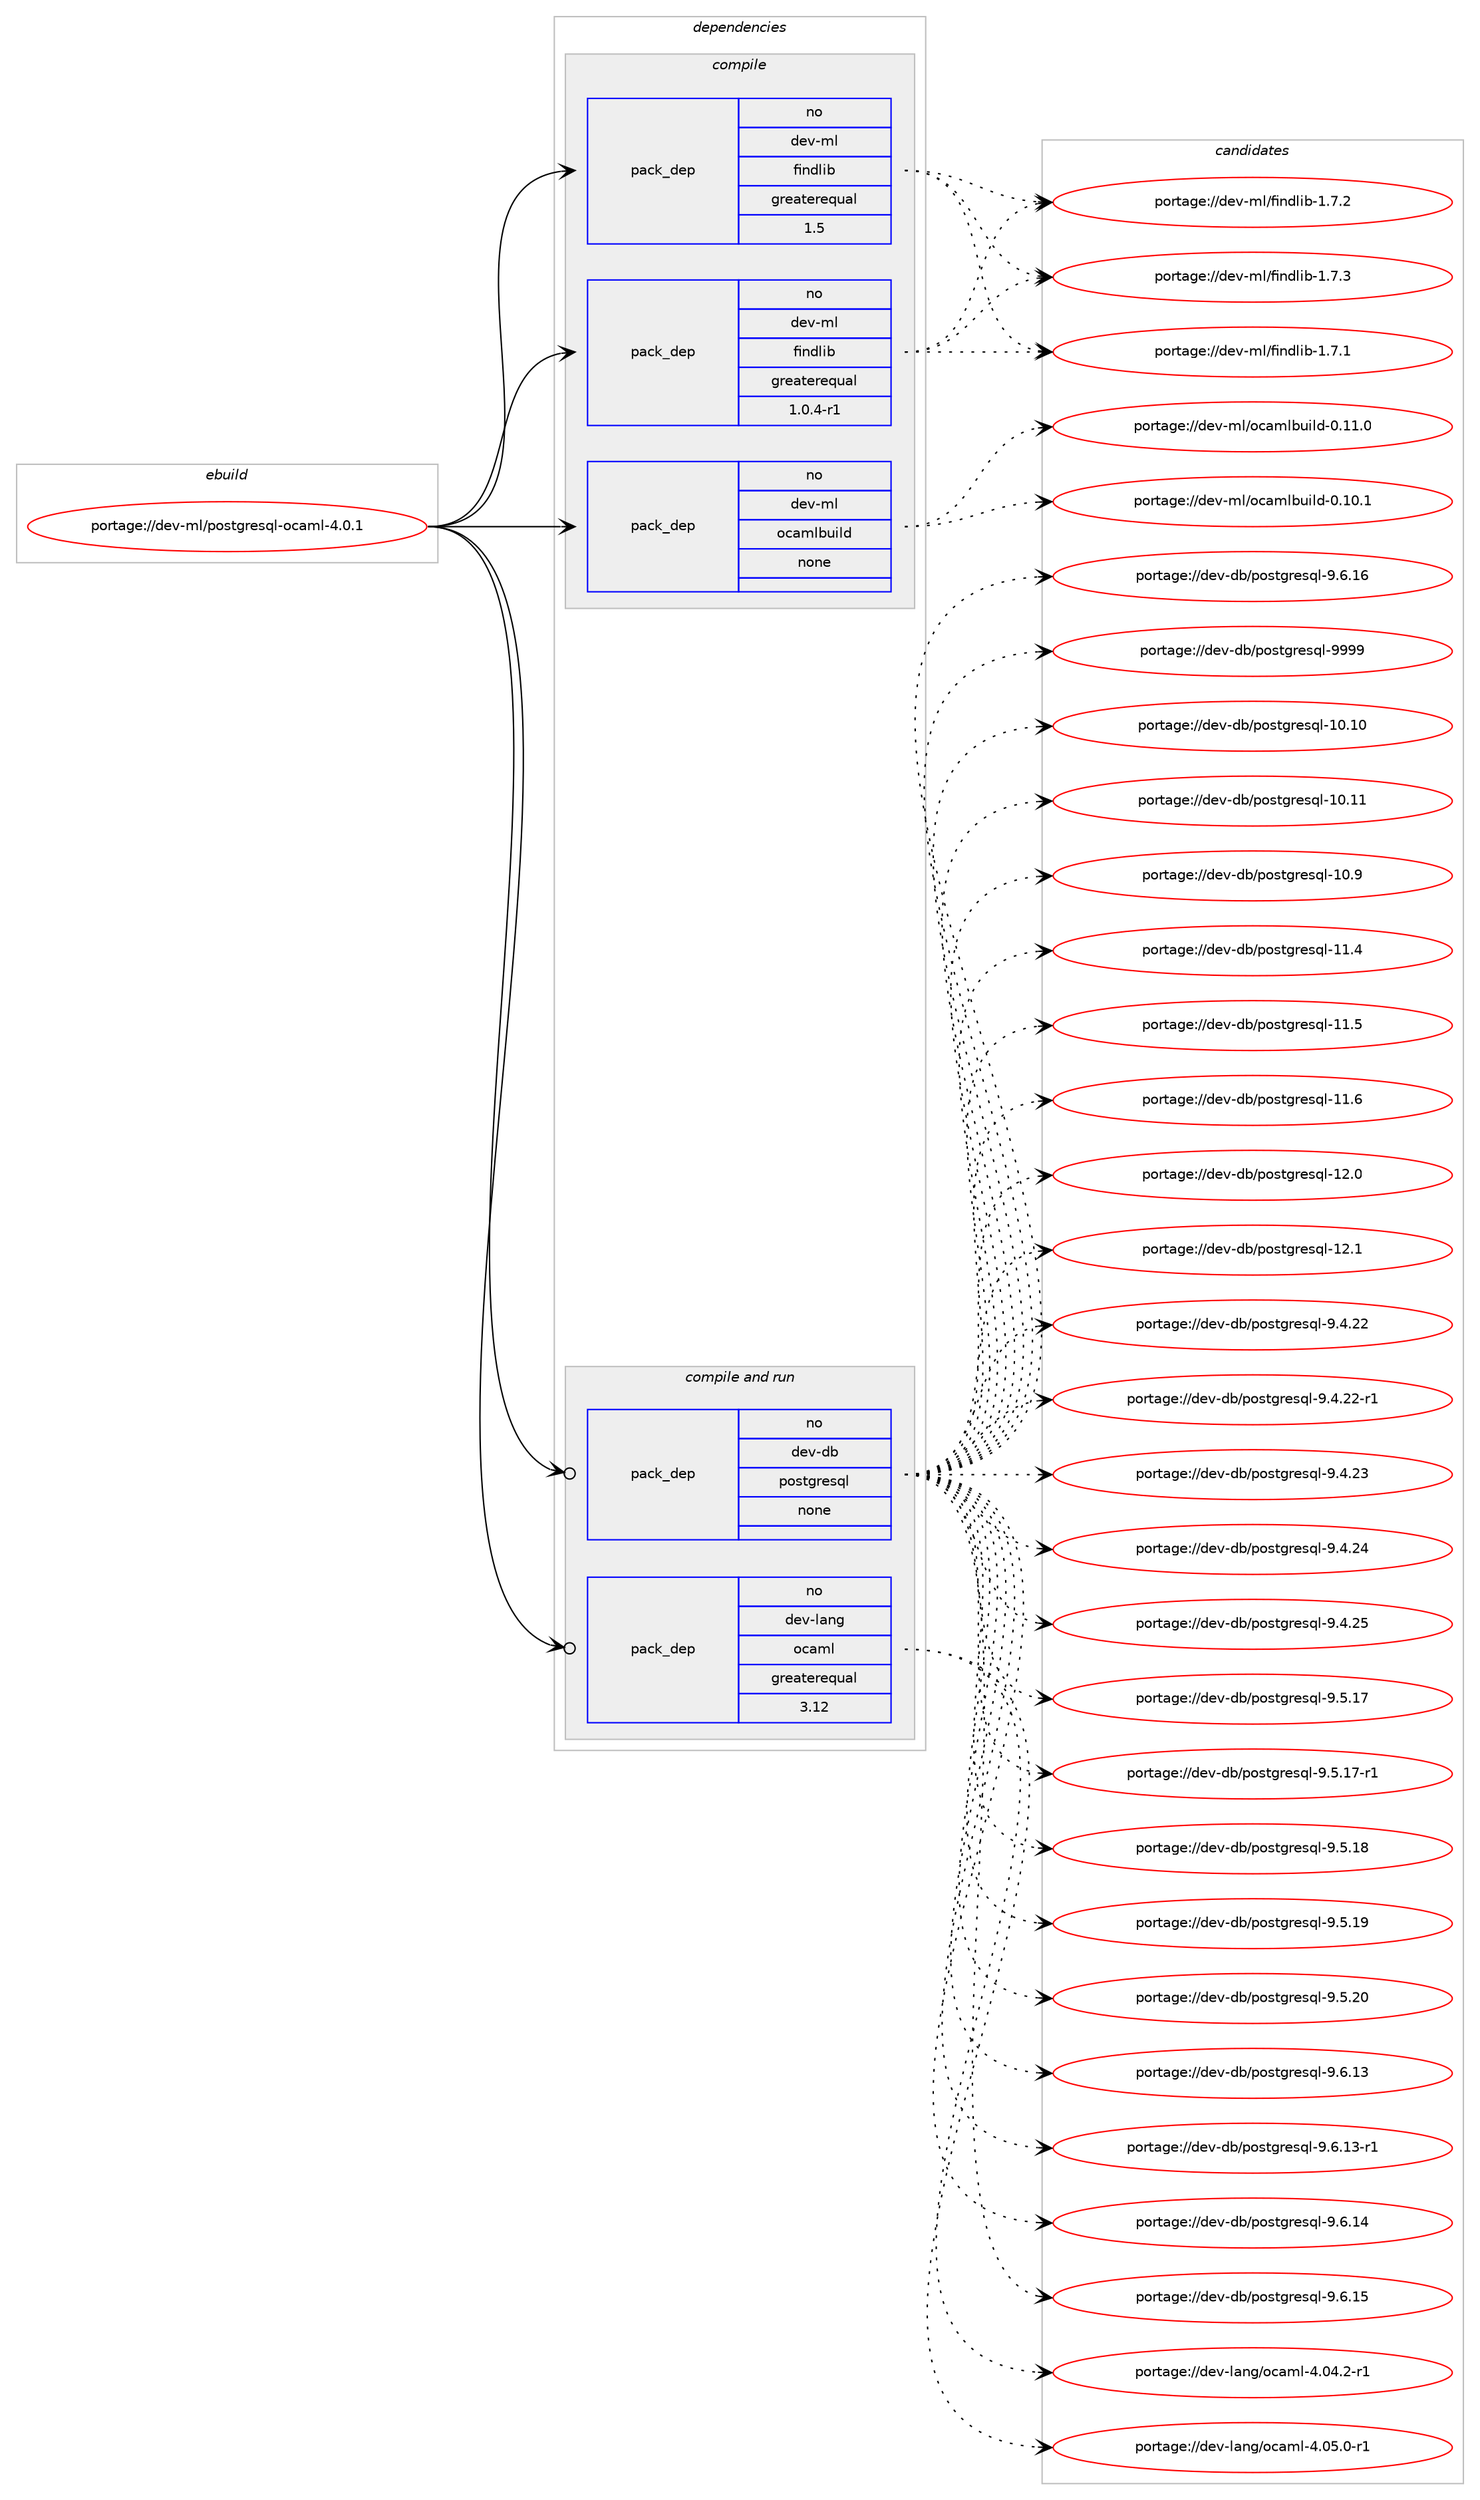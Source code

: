 digraph prolog {

# *************
# Graph options
# *************

newrank=true;
concentrate=true;
compound=true;
graph [rankdir=LR,fontname=Helvetica,fontsize=10,ranksep=1.5];#, ranksep=2.5, nodesep=0.2];
edge  [arrowhead=vee];
node  [fontname=Helvetica,fontsize=10];

# **********
# The ebuild
# **********

subgraph cluster_leftcol {
color=gray;
rank=same;
label=<<i>ebuild</i>>;
id [label="portage://dev-ml/postgresql-ocaml-4.0.1", color=red, width=4, href="../dev-ml/postgresql-ocaml-4.0.1.svg"];
}

# ****************
# The dependencies
# ****************

subgraph cluster_midcol {
color=gray;
label=<<i>dependencies</i>>;
subgraph cluster_compile {
fillcolor="#eeeeee";
style=filled;
label=<<i>compile</i>>;
subgraph pack81986 {
dependency107649 [label=<<TABLE BORDER="0" CELLBORDER="1" CELLSPACING="0" CELLPADDING="4" WIDTH="220"><TR><TD ROWSPAN="6" CELLPADDING="30">pack_dep</TD></TR><TR><TD WIDTH="110">no</TD></TR><TR><TD>dev-ml</TD></TR><TR><TD>findlib</TD></TR><TR><TD>greaterequal</TD></TR><TR><TD>1.0.4-r1</TD></TR></TABLE>>, shape=none, color=blue];
}
id:e -> dependency107649:w [weight=20,style="solid",arrowhead="vee"];
subgraph pack81987 {
dependency107650 [label=<<TABLE BORDER="0" CELLBORDER="1" CELLSPACING="0" CELLPADDING="4" WIDTH="220"><TR><TD ROWSPAN="6" CELLPADDING="30">pack_dep</TD></TR><TR><TD WIDTH="110">no</TD></TR><TR><TD>dev-ml</TD></TR><TR><TD>findlib</TD></TR><TR><TD>greaterequal</TD></TR><TR><TD>1.5</TD></TR></TABLE>>, shape=none, color=blue];
}
id:e -> dependency107650:w [weight=20,style="solid",arrowhead="vee"];
subgraph pack81988 {
dependency107651 [label=<<TABLE BORDER="0" CELLBORDER="1" CELLSPACING="0" CELLPADDING="4" WIDTH="220"><TR><TD ROWSPAN="6" CELLPADDING="30">pack_dep</TD></TR><TR><TD WIDTH="110">no</TD></TR><TR><TD>dev-ml</TD></TR><TR><TD>ocamlbuild</TD></TR><TR><TD>none</TD></TR><TR><TD></TD></TR></TABLE>>, shape=none, color=blue];
}
id:e -> dependency107651:w [weight=20,style="solid",arrowhead="vee"];
}
subgraph cluster_compileandrun {
fillcolor="#eeeeee";
style=filled;
label=<<i>compile and run</i>>;
subgraph pack81989 {
dependency107652 [label=<<TABLE BORDER="0" CELLBORDER="1" CELLSPACING="0" CELLPADDING="4" WIDTH="220"><TR><TD ROWSPAN="6" CELLPADDING="30">pack_dep</TD></TR><TR><TD WIDTH="110">no</TD></TR><TR><TD>dev-db</TD></TR><TR><TD>postgresql</TD></TR><TR><TD>none</TD></TR><TR><TD></TD></TR></TABLE>>, shape=none, color=blue];
}
id:e -> dependency107652:w [weight=20,style="solid",arrowhead="odotvee"];
subgraph pack81990 {
dependency107653 [label=<<TABLE BORDER="0" CELLBORDER="1" CELLSPACING="0" CELLPADDING="4" WIDTH="220"><TR><TD ROWSPAN="6" CELLPADDING="30">pack_dep</TD></TR><TR><TD WIDTH="110">no</TD></TR><TR><TD>dev-lang</TD></TR><TR><TD>ocaml</TD></TR><TR><TD>greaterequal</TD></TR><TR><TD>3.12</TD></TR></TABLE>>, shape=none, color=blue];
}
id:e -> dependency107653:w [weight=20,style="solid",arrowhead="odotvee"];
}
subgraph cluster_run {
fillcolor="#eeeeee";
style=filled;
label=<<i>run</i>>;
}
}

# **************
# The candidates
# **************

subgraph cluster_choices {
rank=same;
color=gray;
label=<<i>candidates</i>>;

subgraph choice81986 {
color=black;
nodesep=1;
choiceportage100101118451091084710210511010010810598454946554649 [label="portage://dev-ml/findlib-1.7.1", color=red, width=4,href="../dev-ml/findlib-1.7.1.svg"];
choiceportage100101118451091084710210511010010810598454946554650 [label="portage://dev-ml/findlib-1.7.2", color=red, width=4,href="../dev-ml/findlib-1.7.2.svg"];
choiceportage100101118451091084710210511010010810598454946554651 [label="portage://dev-ml/findlib-1.7.3", color=red, width=4,href="../dev-ml/findlib-1.7.3.svg"];
dependency107649:e -> choiceportage100101118451091084710210511010010810598454946554649:w [style=dotted,weight="100"];
dependency107649:e -> choiceportage100101118451091084710210511010010810598454946554650:w [style=dotted,weight="100"];
dependency107649:e -> choiceportage100101118451091084710210511010010810598454946554651:w [style=dotted,weight="100"];
}
subgraph choice81987 {
color=black;
nodesep=1;
choiceportage100101118451091084710210511010010810598454946554649 [label="portage://dev-ml/findlib-1.7.1", color=red, width=4,href="../dev-ml/findlib-1.7.1.svg"];
choiceportage100101118451091084710210511010010810598454946554650 [label="portage://dev-ml/findlib-1.7.2", color=red, width=4,href="../dev-ml/findlib-1.7.2.svg"];
choiceportage100101118451091084710210511010010810598454946554651 [label="portage://dev-ml/findlib-1.7.3", color=red, width=4,href="../dev-ml/findlib-1.7.3.svg"];
dependency107650:e -> choiceportage100101118451091084710210511010010810598454946554649:w [style=dotted,weight="100"];
dependency107650:e -> choiceportage100101118451091084710210511010010810598454946554650:w [style=dotted,weight="100"];
dependency107650:e -> choiceportage100101118451091084710210511010010810598454946554651:w [style=dotted,weight="100"];
}
subgraph choice81988 {
color=black;
nodesep=1;
choiceportage100101118451091084711199971091089811710510810045484649484649 [label="portage://dev-ml/ocamlbuild-0.10.1", color=red, width=4,href="../dev-ml/ocamlbuild-0.10.1.svg"];
choiceportage100101118451091084711199971091089811710510810045484649494648 [label="portage://dev-ml/ocamlbuild-0.11.0", color=red, width=4,href="../dev-ml/ocamlbuild-0.11.0.svg"];
dependency107651:e -> choiceportage100101118451091084711199971091089811710510810045484649484649:w [style=dotted,weight="100"];
dependency107651:e -> choiceportage100101118451091084711199971091089811710510810045484649494648:w [style=dotted,weight="100"];
}
subgraph choice81989 {
color=black;
nodesep=1;
choiceportage100101118451009847112111115116103114101115113108454948464948 [label="portage://dev-db/postgresql-10.10", color=red, width=4,href="../dev-db/postgresql-10.10.svg"];
choiceportage100101118451009847112111115116103114101115113108454948464949 [label="portage://dev-db/postgresql-10.11", color=red, width=4,href="../dev-db/postgresql-10.11.svg"];
choiceportage1001011184510098471121111151161031141011151131084549484657 [label="portage://dev-db/postgresql-10.9", color=red, width=4,href="../dev-db/postgresql-10.9.svg"];
choiceportage1001011184510098471121111151161031141011151131084549494652 [label="portage://dev-db/postgresql-11.4", color=red, width=4,href="../dev-db/postgresql-11.4.svg"];
choiceportage1001011184510098471121111151161031141011151131084549494653 [label="portage://dev-db/postgresql-11.5", color=red, width=4,href="../dev-db/postgresql-11.5.svg"];
choiceportage1001011184510098471121111151161031141011151131084549494654 [label="portage://dev-db/postgresql-11.6", color=red, width=4,href="../dev-db/postgresql-11.6.svg"];
choiceportage1001011184510098471121111151161031141011151131084549504648 [label="portage://dev-db/postgresql-12.0", color=red, width=4,href="../dev-db/postgresql-12.0.svg"];
choiceportage1001011184510098471121111151161031141011151131084549504649 [label="portage://dev-db/postgresql-12.1", color=red, width=4,href="../dev-db/postgresql-12.1.svg"];
choiceportage10010111845100984711211111511610311410111511310845574652465050 [label="portage://dev-db/postgresql-9.4.22", color=red, width=4,href="../dev-db/postgresql-9.4.22.svg"];
choiceportage100101118451009847112111115116103114101115113108455746524650504511449 [label="portage://dev-db/postgresql-9.4.22-r1", color=red, width=4,href="../dev-db/postgresql-9.4.22-r1.svg"];
choiceportage10010111845100984711211111511610311410111511310845574652465051 [label="portage://dev-db/postgresql-9.4.23", color=red, width=4,href="../dev-db/postgresql-9.4.23.svg"];
choiceportage10010111845100984711211111511610311410111511310845574652465052 [label="portage://dev-db/postgresql-9.4.24", color=red, width=4,href="../dev-db/postgresql-9.4.24.svg"];
choiceportage10010111845100984711211111511610311410111511310845574652465053 [label="portage://dev-db/postgresql-9.4.25", color=red, width=4,href="../dev-db/postgresql-9.4.25.svg"];
choiceportage10010111845100984711211111511610311410111511310845574653464955 [label="portage://dev-db/postgresql-9.5.17", color=red, width=4,href="../dev-db/postgresql-9.5.17.svg"];
choiceportage100101118451009847112111115116103114101115113108455746534649554511449 [label="portage://dev-db/postgresql-9.5.17-r1", color=red, width=4,href="../dev-db/postgresql-9.5.17-r1.svg"];
choiceportage10010111845100984711211111511610311410111511310845574653464956 [label="portage://dev-db/postgresql-9.5.18", color=red, width=4,href="../dev-db/postgresql-9.5.18.svg"];
choiceportage10010111845100984711211111511610311410111511310845574653464957 [label="portage://dev-db/postgresql-9.5.19", color=red, width=4,href="../dev-db/postgresql-9.5.19.svg"];
choiceportage10010111845100984711211111511610311410111511310845574653465048 [label="portage://dev-db/postgresql-9.5.20", color=red, width=4,href="../dev-db/postgresql-9.5.20.svg"];
choiceportage10010111845100984711211111511610311410111511310845574654464951 [label="portage://dev-db/postgresql-9.6.13", color=red, width=4,href="../dev-db/postgresql-9.6.13.svg"];
choiceportage100101118451009847112111115116103114101115113108455746544649514511449 [label="portage://dev-db/postgresql-9.6.13-r1", color=red, width=4,href="../dev-db/postgresql-9.6.13-r1.svg"];
choiceportage10010111845100984711211111511610311410111511310845574654464952 [label="portage://dev-db/postgresql-9.6.14", color=red, width=4,href="../dev-db/postgresql-9.6.14.svg"];
choiceportage10010111845100984711211111511610311410111511310845574654464953 [label="portage://dev-db/postgresql-9.6.15", color=red, width=4,href="../dev-db/postgresql-9.6.15.svg"];
choiceportage10010111845100984711211111511610311410111511310845574654464954 [label="portage://dev-db/postgresql-9.6.16", color=red, width=4,href="../dev-db/postgresql-9.6.16.svg"];
choiceportage1001011184510098471121111151161031141011151131084557575757 [label="portage://dev-db/postgresql-9999", color=red, width=4,href="../dev-db/postgresql-9999.svg"];
dependency107652:e -> choiceportage100101118451009847112111115116103114101115113108454948464948:w [style=dotted,weight="100"];
dependency107652:e -> choiceportage100101118451009847112111115116103114101115113108454948464949:w [style=dotted,weight="100"];
dependency107652:e -> choiceportage1001011184510098471121111151161031141011151131084549484657:w [style=dotted,weight="100"];
dependency107652:e -> choiceportage1001011184510098471121111151161031141011151131084549494652:w [style=dotted,weight="100"];
dependency107652:e -> choiceportage1001011184510098471121111151161031141011151131084549494653:w [style=dotted,weight="100"];
dependency107652:e -> choiceportage1001011184510098471121111151161031141011151131084549494654:w [style=dotted,weight="100"];
dependency107652:e -> choiceportage1001011184510098471121111151161031141011151131084549504648:w [style=dotted,weight="100"];
dependency107652:e -> choiceportage1001011184510098471121111151161031141011151131084549504649:w [style=dotted,weight="100"];
dependency107652:e -> choiceportage10010111845100984711211111511610311410111511310845574652465050:w [style=dotted,weight="100"];
dependency107652:e -> choiceportage100101118451009847112111115116103114101115113108455746524650504511449:w [style=dotted,weight="100"];
dependency107652:e -> choiceportage10010111845100984711211111511610311410111511310845574652465051:w [style=dotted,weight="100"];
dependency107652:e -> choiceportage10010111845100984711211111511610311410111511310845574652465052:w [style=dotted,weight="100"];
dependency107652:e -> choiceportage10010111845100984711211111511610311410111511310845574652465053:w [style=dotted,weight="100"];
dependency107652:e -> choiceportage10010111845100984711211111511610311410111511310845574653464955:w [style=dotted,weight="100"];
dependency107652:e -> choiceportage100101118451009847112111115116103114101115113108455746534649554511449:w [style=dotted,weight="100"];
dependency107652:e -> choiceportage10010111845100984711211111511610311410111511310845574653464956:w [style=dotted,weight="100"];
dependency107652:e -> choiceportage10010111845100984711211111511610311410111511310845574653464957:w [style=dotted,weight="100"];
dependency107652:e -> choiceportage10010111845100984711211111511610311410111511310845574653465048:w [style=dotted,weight="100"];
dependency107652:e -> choiceportage10010111845100984711211111511610311410111511310845574654464951:w [style=dotted,weight="100"];
dependency107652:e -> choiceportage100101118451009847112111115116103114101115113108455746544649514511449:w [style=dotted,weight="100"];
dependency107652:e -> choiceportage10010111845100984711211111511610311410111511310845574654464952:w [style=dotted,weight="100"];
dependency107652:e -> choiceportage10010111845100984711211111511610311410111511310845574654464953:w [style=dotted,weight="100"];
dependency107652:e -> choiceportage10010111845100984711211111511610311410111511310845574654464954:w [style=dotted,weight="100"];
dependency107652:e -> choiceportage1001011184510098471121111151161031141011151131084557575757:w [style=dotted,weight="100"];
}
subgraph choice81990 {
color=black;
nodesep=1;
choiceportage1001011184510897110103471119997109108455246485246504511449 [label="portage://dev-lang/ocaml-4.04.2-r1", color=red, width=4,href="../dev-lang/ocaml-4.04.2-r1.svg"];
choiceportage1001011184510897110103471119997109108455246485346484511449 [label="portage://dev-lang/ocaml-4.05.0-r1", color=red, width=4,href="../dev-lang/ocaml-4.05.0-r1.svg"];
dependency107653:e -> choiceportage1001011184510897110103471119997109108455246485246504511449:w [style=dotted,weight="100"];
dependency107653:e -> choiceportage1001011184510897110103471119997109108455246485346484511449:w [style=dotted,weight="100"];
}
}

}
